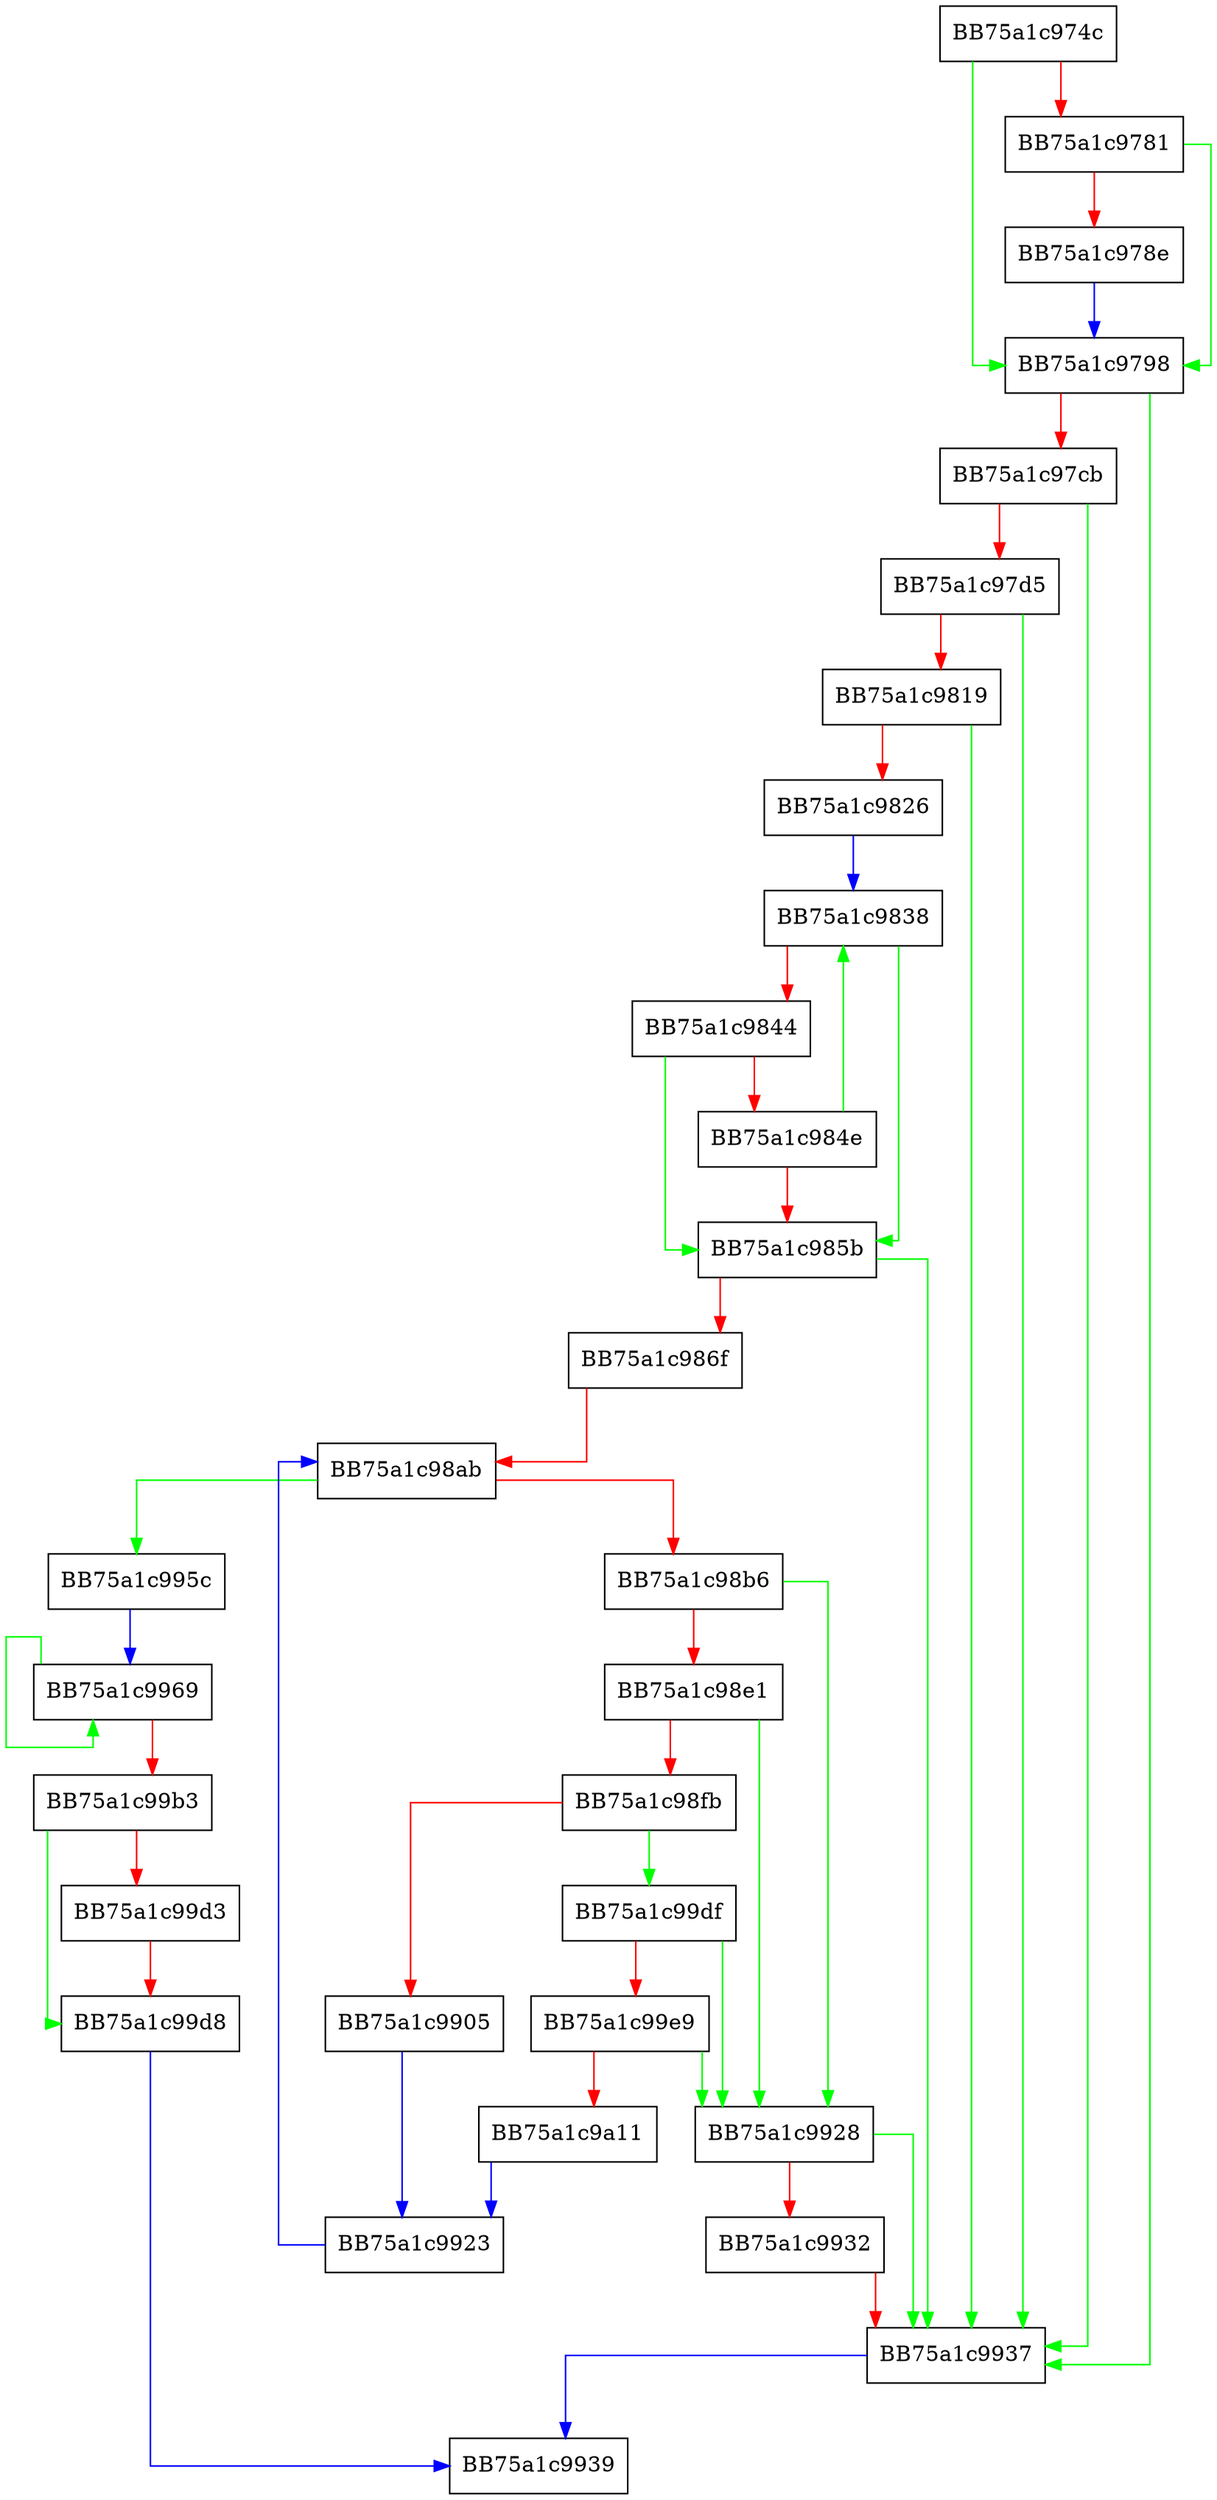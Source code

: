 digraph queryKey {
  node [shape="box"];
  graph [splines=ortho];
  BB75a1c974c -> BB75a1c9798 [color="green"];
  BB75a1c974c -> BB75a1c9781 [color="red"];
  BB75a1c9781 -> BB75a1c9798 [color="green"];
  BB75a1c9781 -> BB75a1c978e [color="red"];
  BB75a1c978e -> BB75a1c9798 [color="blue"];
  BB75a1c9798 -> BB75a1c9937 [color="green"];
  BB75a1c9798 -> BB75a1c97cb [color="red"];
  BB75a1c97cb -> BB75a1c9937 [color="green"];
  BB75a1c97cb -> BB75a1c97d5 [color="red"];
  BB75a1c97d5 -> BB75a1c9937 [color="green"];
  BB75a1c97d5 -> BB75a1c9819 [color="red"];
  BB75a1c9819 -> BB75a1c9937 [color="green"];
  BB75a1c9819 -> BB75a1c9826 [color="red"];
  BB75a1c9826 -> BB75a1c9838 [color="blue"];
  BB75a1c9838 -> BB75a1c985b [color="green"];
  BB75a1c9838 -> BB75a1c9844 [color="red"];
  BB75a1c9844 -> BB75a1c985b [color="green"];
  BB75a1c9844 -> BB75a1c984e [color="red"];
  BB75a1c984e -> BB75a1c9838 [color="green"];
  BB75a1c984e -> BB75a1c985b [color="red"];
  BB75a1c985b -> BB75a1c9937 [color="green"];
  BB75a1c985b -> BB75a1c986f [color="red"];
  BB75a1c986f -> BB75a1c98ab [color="red"];
  BB75a1c98ab -> BB75a1c995c [color="green"];
  BB75a1c98ab -> BB75a1c98b6 [color="red"];
  BB75a1c98b6 -> BB75a1c9928 [color="green"];
  BB75a1c98b6 -> BB75a1c98e1 [color="red"];
  BB75a1c98e1 -> BB75a1c9928 [color="green"];
  BB75a1c98e1 -> BB75a1c98fb [color="red"];
  BB75a1c98fb -> BB75a1c99df [color="green"];
  BB75a1c98fb -> BB75a1c9905 [color="red"];
  BB75a1c9905 -> BB75a1c9923 [color="blue"];
  BB75a1c9923 -> BB75a1c98ab [color="blue"];
  BB75a1c9928 -> BB75a1c9937 [color="green"];
  BB75a1c9928 -> BB75a1c9932 [color="red"];
  BB75a1c9932 -> BB75a1c9937 [color="red"];
  BB75a1c9937 -> BB75a1c9939 [color="blue"];
  BB75a1c995c -> BB75a1c9969 [color="blue"];
  BB75a1c9969 -> BB75a1c9969 [color="green"];
  BB75a1c9969 -> BB75a1c99b3 [color="red"];
  BB75a1c99b3 -> BB75a1c99d8 [color="green"];
  BB75a1c99b3 -> BB75a1c99d3 [color="red"];
  BB75a1c99d3 -> BB75a1c99d8 [color="red"];
  BB75a1c99d8 -> BB75a1c9939 [color="blue"];
  BB75a1c99df -> BB75a1c9928 [color="green"];
  BB75a1c99df -> BB75a1c99e9 [color="red"];
  BB75a1c99e9 -> BB75a1c9928 [color="green"];
  BB75a1c99e9 -> BB75a1c9a11 [color="red"];
  BB75a1c9a11 -> BB75a1c9923 [color="blue"];
}
